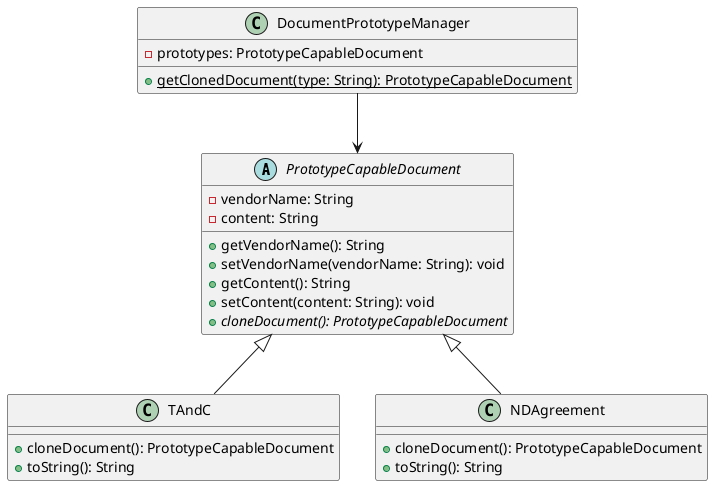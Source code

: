 @startuml

abstract class PrototypeCapableDocument {
  - vendorName: String
  - content: String
  + getVendorName(): String
  + setVendorName(vendorName: String): void
  + getContent(): String
  + setContent(content: String): void
  + {abstract} cloneDocument(): PrototypeCapableDocument
}

class TAndC {
  + cloneDocument(): PrototypeCapableDocument
  + toString(): String
}

class NDAgreement {
  + cloneDocument(): PrototypeCapableDocument
  + toString(): String
}

class DocumentPrototypeManager {
  - prototypes: PrototypeCapableDocument
  + {static} getClonedDocument(type: String): PrototypeCapableDocument
}

TAndC -up-|> PrototypeCapableDocument
NDAgreement -up-|> PrototypeCapableDocument
DocumentPrototypeManager --> PrototypeCapableDocument

@enduml